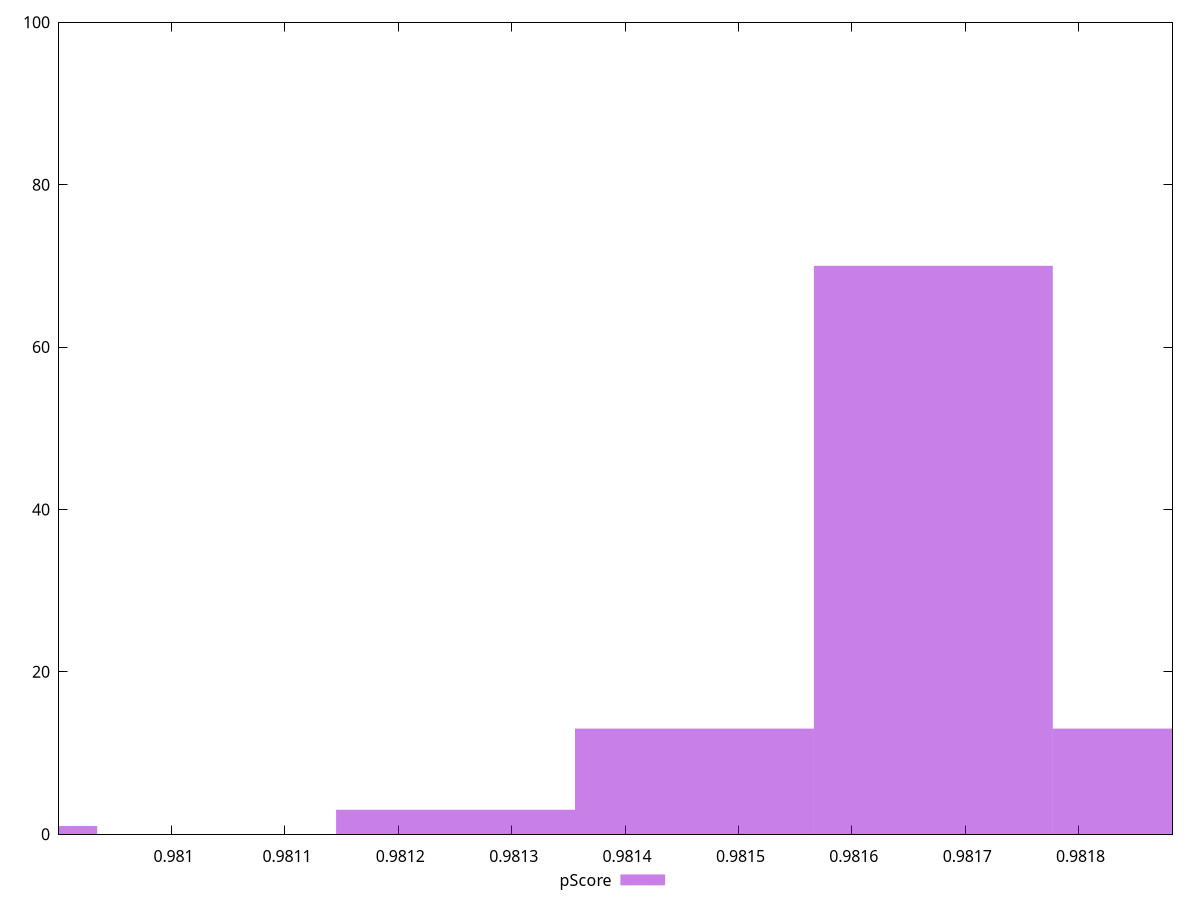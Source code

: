 reset

$pScore <<EOF
0.9816718756707152 70
0.9814611712543876 13
0.981882580087043 13
0.9812504668380598 3
0.9808290580054045 1
EOF

set key outside below
set boxwidth 0.00021070441632769162
set xrange [0.9809007034010104:0.9818828196992779]
set yrange [0:100]
set trange [0:100]
set style fill transparent solid 0.5 noborder
set terminal svg size 640, 490 enhanced background rgb 'white'
set output "reprap/first-meaningful-paint/samples/pages+cached+noexternal+nofonts+nosvg+noimg+nocss/pScore/histogram.svg"

plot $pScore title "pScore" with boxes

reset
